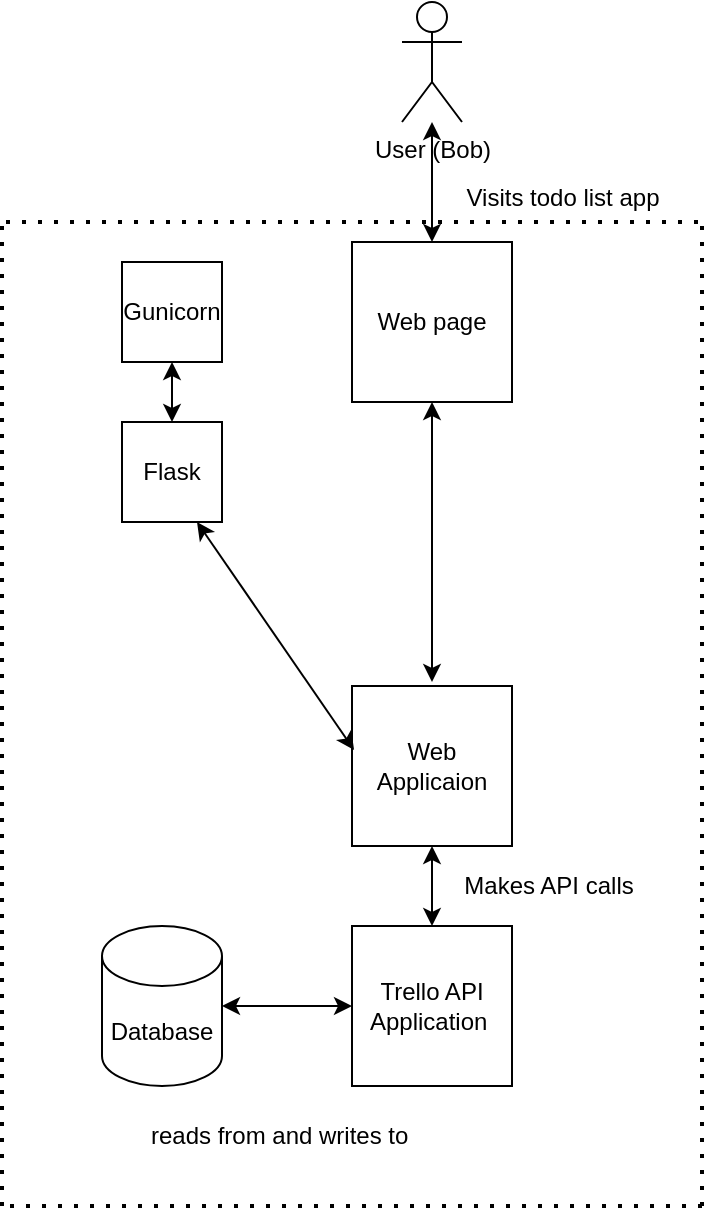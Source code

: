 <mxfile version="20.2.7" type="device"><diagram id="ownemPEWe8LZP-qs6w76" name="Page-1"><mxGraphModel dx="1422" dy="794" grid="1" gridSize="10" guides="1" tooltips="1" connect="1" arrows="1" fold="1" page="1" pageScale="1" pageWidth="827" pageHeight="1169" math="0" shadow="0"><root><mxCell id="0"/><mxCell id="1" parent="0"/><mxCell id="F9YE6O9PHpi1pgZ6kmUj-2" value="User (Bob)" style="shape=umlActor;verticalLabelPosition=bottom;verticalAlign=top;html=1;outlineConnect=0;" vertex="1" parent="1"><mxGeometry x="240" y="50" width="30" height="60" as="geometry"/></mxCell><mxCell id="F9YE6O9PHpi1pgZ6kmUj-3" value="Web Applicaion" style="whiteSpace=wrap;html=1;aspect=fixed;" vertex="1" parent="1"><mxGeometry x="215" y="392" width="80" height="80" as="geometry"/></mxCell><mxCell id="F9YE6O9PHpi1pgZ6kmUj-4" value="Trello API Application&amp;nbsp;" style="whiteSpace=wrap;html=1;aspect=fixed;" vertex="1" parent="1"><mxGeometry x="215" y="512" width="80" height="80" as="geometry"/></mxCell><mxCell id="F9YE6O9PHpi1pgZ6kmUj-7" value="Database" style="shape=cylinder3;whiteSpace=wrap;html=1;boundedLbl=1;backgroundOutline=1;size=15;" vertex="1" parent="1"><mxGeometry x="90" y="512" width="60" height="80" as="geometry"/></mxCell><mxCell id="F9YE6O9PHpi1pgZ6kmUj-9" value="" style="endArrow=classic;startArrow=classic;html=1;rounded=0;exitX=0.5;exitY=0;exitDx=0;exitDy=0;entryX=0.5;entryY=1;entryDx=0;entryDy=0;" edge="1" parent="1" source="F9YE6O9PHpi1pgZ6kmUj-4" target="F9YE6O9PHpi1pgZ6kmUj-3"><mxGeometry width="50" height="50" relative="1" as="geometry"><mxPoint x="390" y="612" as="sourcePoint"/><mxPoint x="440" y="562" as="targetPoint"/></mxGeometry></mxCell><mxCell id="F9YE6O9PHpi1pgZ6kmUj-10" value="" style="endArrow=classic;startArrow=classic;html=1;rounded=0;exitX=1;exitY=0.5;exitDx=0;exitDy=0;exitPerimeter=0;entryX=0;entryY=0.5;entryDx=0;entryDy=0;" edge="1" parent="1" source="F9YE6O9PHpi1pgZ6kmUj-7" target="F9YE6O9PHpi1pgZ6kmUj-4"><mxGeometry width="50" height="50" relative="1" as="geometry"><mxPoint x="390" y="612" as="sourcePoint"/><mxPoint x="440" y="562" as="targetPoint"/></mxGeometry></mxCell><mxCell id="F9YE6O9PHpi1pgZ6kmUj-11" value="Visits todo list app" style="text;html=1;align=center;verticalAlign=middle;resizable=0;points=[];autosize=1;strokeColor=none;fillColor=none;" vertex="1" parent="1"><mxGeometry x="260" y="133" width="120" height="30" as="geometry"/></mxCell><mxCell id="F9YE6O9PHpi1pgZ6kmUj-12" value="reads from and writes to&amp;nbsp;" style="text;html=1;align=center;verticalAlign=middle;resizable=0;points=[];autosize=1;strokeColor=none;fillColor=none;" vertex="1" parent="1"><mxGeometry x="100" y="602" width="160" height="30" as="geometry"/></mxCell><mxCell id="F9YE6O9PHpi1pgZ6kmUj-15" value="Makes API calls" style="text;html=1;align=center;verticalAlign=middle;resizable=0;points=[];autosize=1;strokeColor=none;fillColor=none;" vertex="1" parent="1"><mxGeometry x="258" y="477" width="110" height="30" as="geometry"/></mxCell><mxCell id="F9YE6O9PHpi1pgZ6kmUj-16" value="" style="endArrow=none;dashed=1;html=1;dashPattern=1 3;strokeWidth=2;rounded=0;" edge="1" parent="1"><mxGeometry width="50" height="50" relative="1" as="geometry"><mxPoint x="390" y="652" as="sourcePoint"/><mxPoint x="390" y="160" as="targetPoint"/></mxGeometry></mxCell><mxCell id="F9YE6O9PHpi1pgZ6kmUj-17" value="" style="endArrow=none;dashed=1;html=1;dashPattern=1 3;strokeWidth=2;rounded=0;" edge="1" parent="1"><mxGeometry width="50" height="50" relative="1" as="geometry"><mxPoint x="390" y="652" as="sourcePoint"/><mxPoint x="40" y="652" as="targetPoint"/></mxGeometry></mxCell><mxCell id="F9YE6O9PHpi1pgZ6kmUj-18" value="" style="endArrow=none;dashed=1;html=1;dashPattern=1 3;strokeWidth=2;rounded=0;" edge="1" parent="1"><mxGeometry width="50" height="50" relative="1" as="geometry"><mxPoint x="40" y="652" as="sourcePoint"/><mxPoint x="40" y="160" as="targetPoint"/></mxGeometry></mxCell><mxCell id="F9YE6O9PHpi1pgZ6kmUj-19" value="" style="endArrow=none;dashed=1;html=1;dashPattern=1 3;strokeWidth=2;rounded=0;" edge="1" parent="1"><mxGeometry width="50" height="50" relative="1" as="geometry"><mxPoint x="42" y="160" as="sourcePoint"/><mxPoint x="392" y="160" as="targetPoint"/></mxGeometry></mxCell><mxCell id="F9YE6O9PHpi1pgZ6kmUj-20" value="Web page" style="whiteSpace=wrap;html=1;aspect=fixed;" vertex="1" parent="1"><mxGeometry x="215" y="170" width="80" height="80" as="geometry"/></mxCell><mxCell id="F9YE6O9PHpi1pgZ6kmUj-24" value="Gunicorn" style="whiteSpace=wrap;html=1;aspect=fixed;" vertex="1" parent="1"><mxGeometry x="100" y="180" width="50" height="50" as="geometry"/></mxCell><mxCell id="F9YE6O9PHpi1pgZ6kmUj-26" value="Flask" style="whiteSpace=wrap;html=1;aspect=fixed;" vertex="1" parent="1"><mxGeometry x="100" y="260" width="50" height="50" as="geometry"/></mxCell><mxCell id="F9YE6O9PHpi1pgZ6kmUj-27" value="" style="endArrow=classic;startArrow=classic;html=1;rounded=0;entryX=0.5;entryY=1;entryDx=0;entryDy=0;exitX=0.5;exitY=0;exitDx=0;exitDy=0;" edge="1" parent="1" source="F9YE6O9PHpi1pgZ6kmUj-26" target="F9YE6O9PHpi1pgZ6kmUj-24"><mxGeometry width="50" height="50" relative="1" as="geometry"><mxPoint x="390" y="420" as="sourcePoint"/><mxPoint x="440" y="370" as="targetPoint"/></mxGeometry></mxCell><mxCell id="F9YE6O9PHpi1pgZ6kmUj-28" value="" style="endArrow=classic;startArrow=classic;html=1;rounded=0;entryX=0.013;entryY=0.4;entryDx=0;entryDy=0;entryPerimeter=0;exitX=0.75;exitY=1;exitDx=0;exitDy=0;" edge="1" parent="1" source="F9YE6O9PHpi1pgZ6kmUj-26" target="F9YE6O9PHpi1pgZ6kmUj-3"><mxGeometry width="50" height="50" relative="1" as="geometry"><mxPoint x="390" y="420" as="sourcePoint"/><mxPoint x="440" y="370" as="targetPoint"/></mxGeometry></mxCell><mxCell id="F9YE6O9PHpi1pgZ6kmUj-30" value="" style="endArrow=classic;startArrow=classic;html=1;rounded=0;exitX=0.5;exitY=0;exitDx=0;exitDy=0;" edge="1" parent="1" source="F9YE6O9PHpi1pgZ6kmUj-20" target="F9YE6O9PHpi1pgZ6kmUj-2"><mxGeometry width="50" height="50" relative="1" as="geometry"><mxPoint x="390" y="420" as="sourcePoint"/><mxPoint x="440" y="370" as="targetPoint"/></mxGeometry></mxCell><mxCell id="F9YE6O9PHpi1pgZ6kmUj-31" value="" style="endArrow=classic;startArrow=classic;html=1;rounded=0;entryX=0.5;entryY=1;entryDx=0;entryDy=0;" edge="1" parent="1" target="F9YE6O9PHpi1pgZ6kmUj-20"><mxGeometry width="50" height="50" relative="1" as="geometry"><mxPoint x="255" y="390" as="sourcePoint"/><mxPoint x="380" y="300" as="targetPoint"/></mxGeometry></mxCell></root></mxGraphModel></diagram></mxfile>
